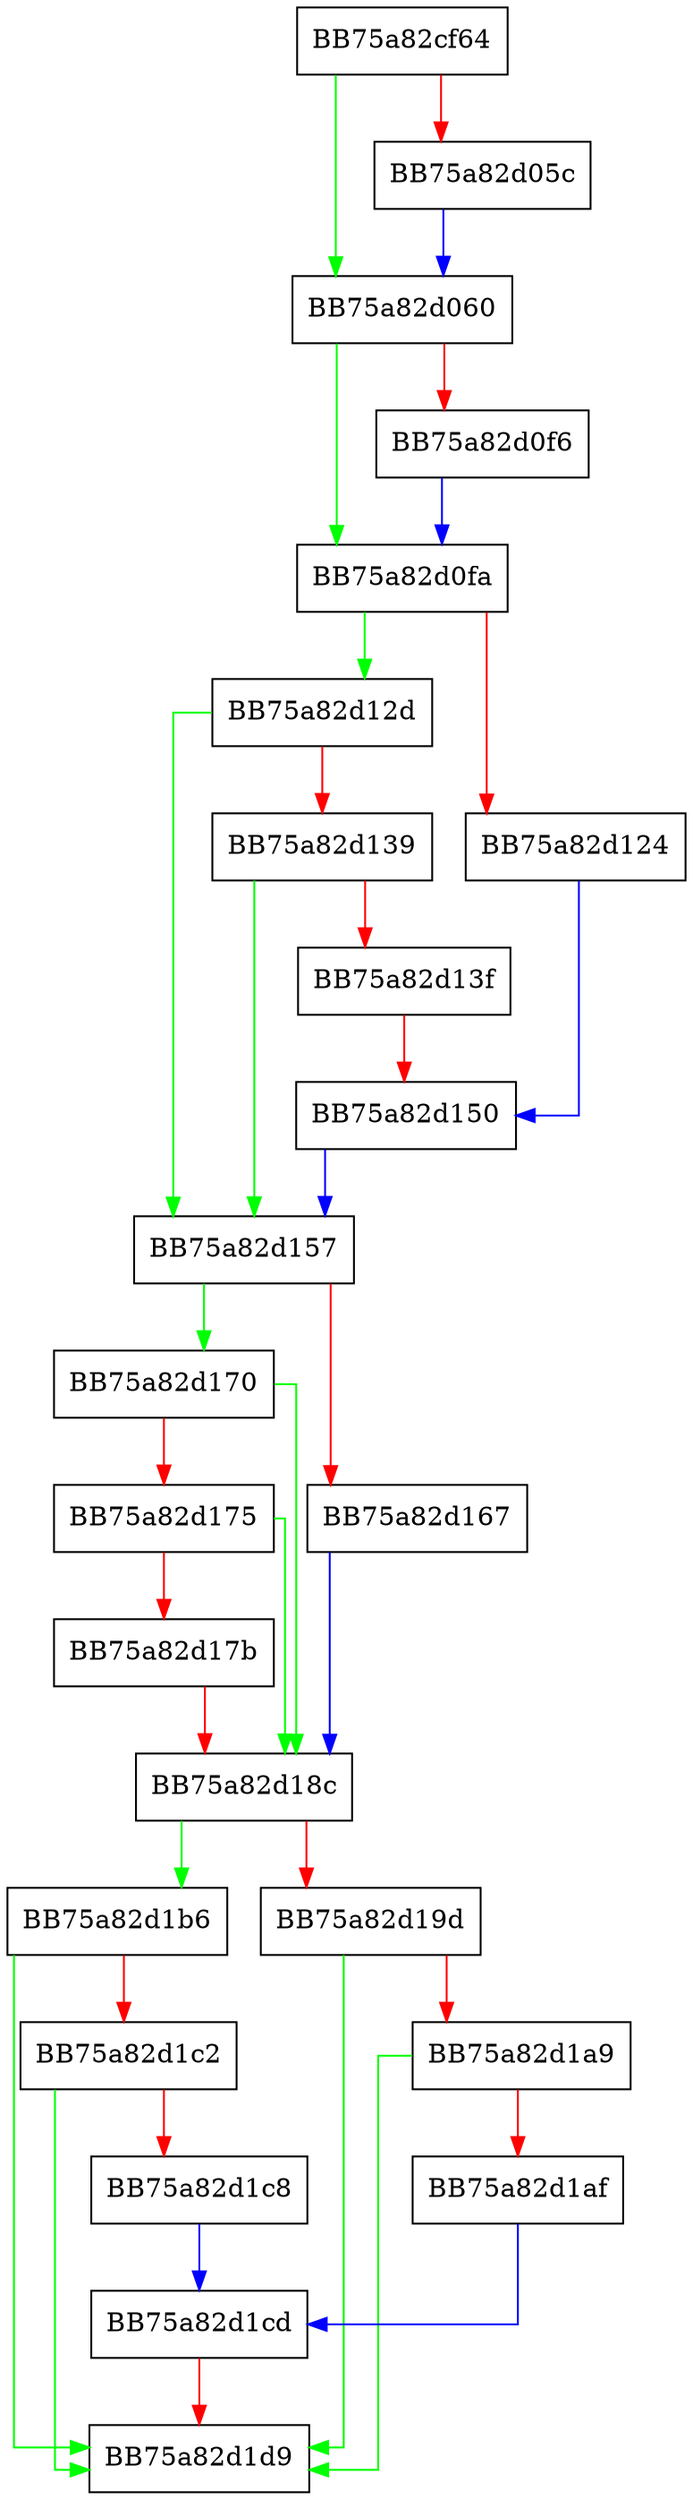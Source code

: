 digraph QueueController {
  node [shape="box"];
  graph [splines=ortho];
  BB75a82cf64 -> BB75a82d060 [color="green"];
  BB75a82cf64 -> BB75a82d05c [color="red"];
  BB75a82d05c -> BB75a82d060 [color="blue"];
  BB75a82d060 -> BB75a82d0fa [color="green"];
  BB75a82d060 -> BB75a82d0f6 [color="red"];
  BB75a82d0f6 -> BB75a82d0fa [color="blue"];
  BB75a82d0fa -> BB75a82d12d [color="green"];
  BB75a82d0fa -> BB75a82d124 [color="red"];
  BB75a82d124 -> BB75a82d150 [color="blue"];
  BB75a82d12d -> BB75a82d157 [color="green"];
  BB75a82d12d -> BB75a82d139 [color="red"];
  BB75a82d139 -> BB75a82d157 [color="green"];
  BB75a82d139 -> BB75a82d13f [color="red"];
  BB75a82d13f -> BB75a82d150 [color="red"];
  BB75a82d150 -> BB75a82d157 [color="blue"];
  BB75a82d157 -> BB75a82d170 [color="green"];
  BB75a82d157 -> BB75a82d167 [color="red"];
  BB75a82d167 -> BB75a82d18c [color="blue"];
  BB75a82d170 -> BB75a82d18c [color="green"];
  BB75a82d170 -> BB75a82d175 [color="red"];
  BB75a82d175 -> BB75a82d18c [color="green"];
  BB75a82d175 -> BB75a82d17b [color="red"];
  BB75a82d17b -> BB75a82d18c [color="red"];
  BB75a82d18c -> BB75a82d1b6 [color="green"];
  BB75a82d18c -> BB75a82d19d [color="red"];
  BB75a82d19d -> BB75a82d1d9 [color="green"];
  BB75a82d19d -> BB75a82d1a9 [color="red"];
  BB75a82d1a9 -> BB75a82d1d9 [color="green"];
  BB75a82d1a9 -> BB75a82d1af [color="red"];
  BB75a82d1af -> BB75a82d1cd [color="blue"];
  BB75a82d1b6 -> BB75a82d1d9 [color="green"];
  BB75a82d1b6 -> BB75a82d1c2 [color="red"];
  BB75a82d1c2 -> BB75a82d1d9 [color="green"];
  BB75a82d1c2 -> BB75a82d1c8 [color="red"];
  BB75a82d1c8 -> BB75a82d1cd [color="blue"];
  BB75a82d1cd -> BB75a82d1d9 [color="red"];
}